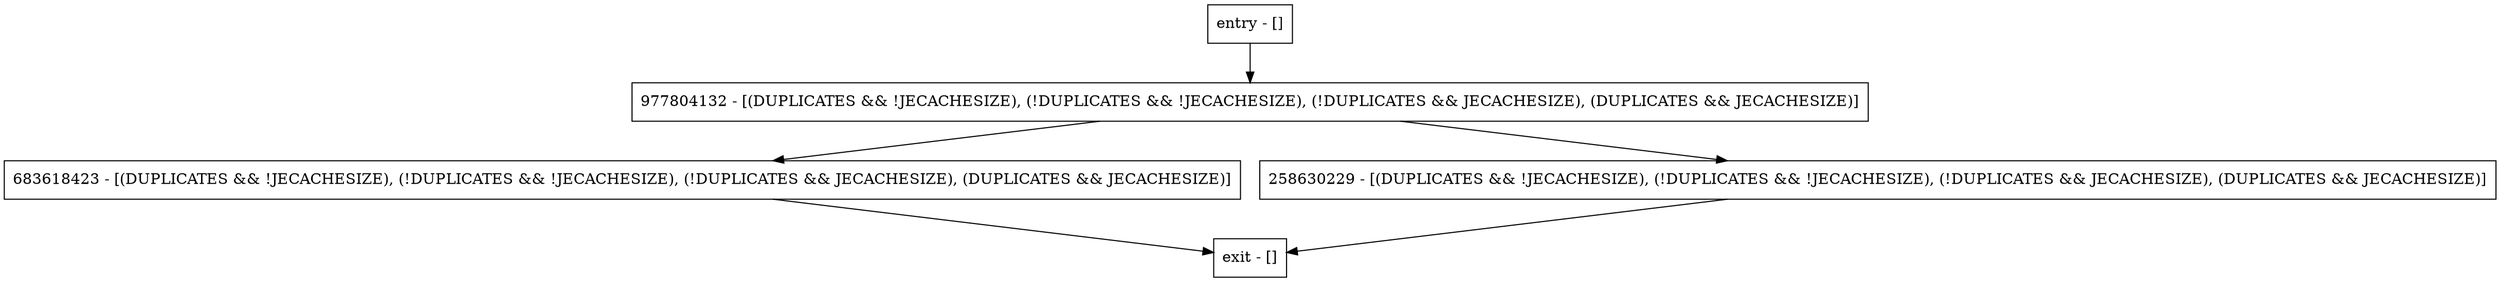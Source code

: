 digraph getSize {
node [shape=record];
entry [label="entry - []"];
exit [label="exit - []"];
683618423 [label="683618423 - [(DUPLICATES && !JECACHESIZE), (!DUPLICATES && !JECACHESIZE), (!DUPLICATES && JECACHESIZE), (DUPLICATES && JECACHESIZE)]"];
258630229 [label="258630229 - [(DUPLICATES && !JECACHESIZE), (!DUPLICATES && !JECACHESIZE), (!DUPLICATES && JECACHESIZE), (DUPLICATES && JECACHESIZE)]"];
977804132 [label="977804132 - [(DUPLICATES && !JECACHESIZE), (!DUPLICATES && !JECACHESIZE), (!DUPLICATES && JECACHESIZE), (DUPLICATES && JECACHESIZE)]"];
entry;
exit;
entry -> 977804132;
683618423 -> exit;
258630229 -> exit;
977804132 -> 683618423;
977804132 -> 258630229;
}

